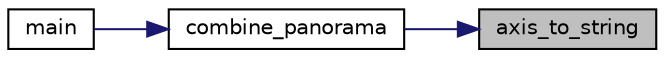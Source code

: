 digraph "axis_to_string"
{
 // LATEX_PDF_SIZE
  edge [fontname="Helvetica",fontsize="10",labelfontname="Helvetica",labelfontsize="10"];
  node [fontname="Helvetica",fontsize="10",shape=record];
  rankdir="RL";
  Node1 [label="axis_to_string",height=0.2,width=0.4,color="black", fillcolor="grey75", style="filled", fontcolor="black",tooltip="Convert enum Axis to std::string c++ type."];
  Node1 -> Node2 [dir="back",color="midnightblue",fontsize="10",style="solid",fontname="Helvetica"];
  Node2 [label="combine_panorama",height=0.2,width=0.4,color="black", fillcolor="white", style="filled",URL="$panorama_8cpp.html#ab9cb7d9782435f87679108334063f75d",tooltip="Combine PANORAMA feature maps SDM, NDM and GNDM in PANORAMA extended representation."];
  Node2 -> Node3 [dir="back",color="midnightblue",fontsize="10",style="solid",fontname="Helvetica"];
  Node3 [label="main",height=0.2,width=0.4,color="black", fillcolor="white", style="filled",URL="$main_8cpp.html#a0ddf1224851353fc92bfbff6f499fa97",tooltip=" "];
}
